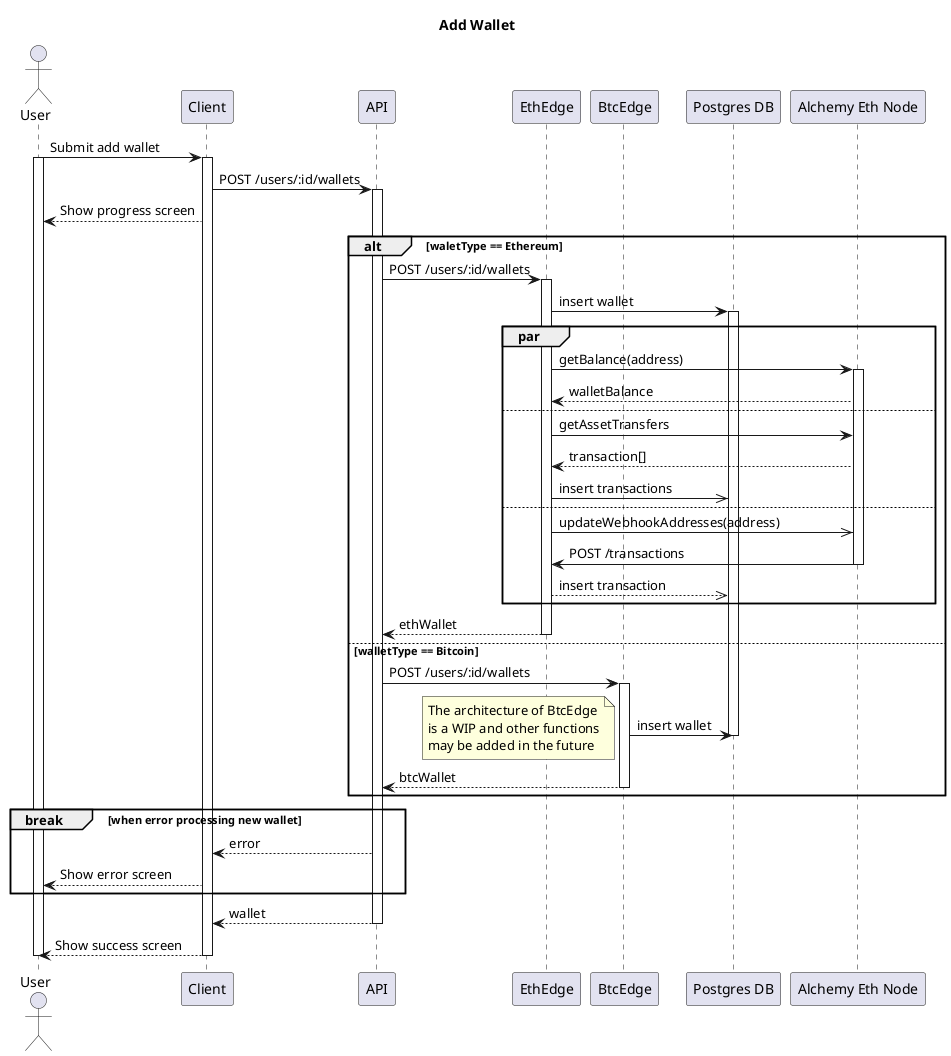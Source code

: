 @startuml

title Add Wallet

actor User
participant Client
participant API
participant EthEdge
participant BtcEdge
participant "Postgres DB"
participant "Alchemy Eth Node"

User -> Client: Submit add wallet
activate User
activate Client
Client -> API: POST /users/:id/wallets
activate API
Client --> User: Show progress screen
alt waletType == Ethereum
    API -> EthEdge: POST /users/:id/wallets
    activate EthEdge
    EthEdge -> "Postgres DB": insert wallet
    activate "Postgres DB"

    par
        EthEdge -> "Alchemy Eth Node": getBalance(address)
        activate "Alchemy Eth Node"
        "Alchemy Eth Node" --> EthEdge: walletBalance
    else
        EthEdge -> "Alchemy Eth Node": getAssetTransfers
        "Alchemy Eth Node" --> EthEdge: transaction[]
        EthEdge ->> "Postgres DB": insert transactions
    else
        EthEdge ->> "Alchemy Eth Node": updateWebhookAddresses(address)
        "Alchemy Eth Node" -> EthEdge: POST /transactions
        deactivate "Alchemy Eth Node"
        EthEdge -->> "Postgres DB": insert transaction
    end

    EthEdge --> API: ethWallet
    deactivate EthEdge
else walletType == Bitcoin
    API -> BtcEdge: POST /users/:id/wallets
    activate BtcEdge
    BtcEdge -> "Postgres DB": insert wallet
    deactivate "Postgres DB"
    note left: The architecture of BtcEdge\nis a WIP and other functions\nmay be added in the future

    BtcEdge --> API: btcWallet
    deactivate BtcEdge
end

break when error processing new wallet
    API --> Client: error
    Client --> User: Show error screen
end

API --> Client: wallet
deactivate API
Client --> User: Show success screen
deactivate Client
deactivate User

@enduml
